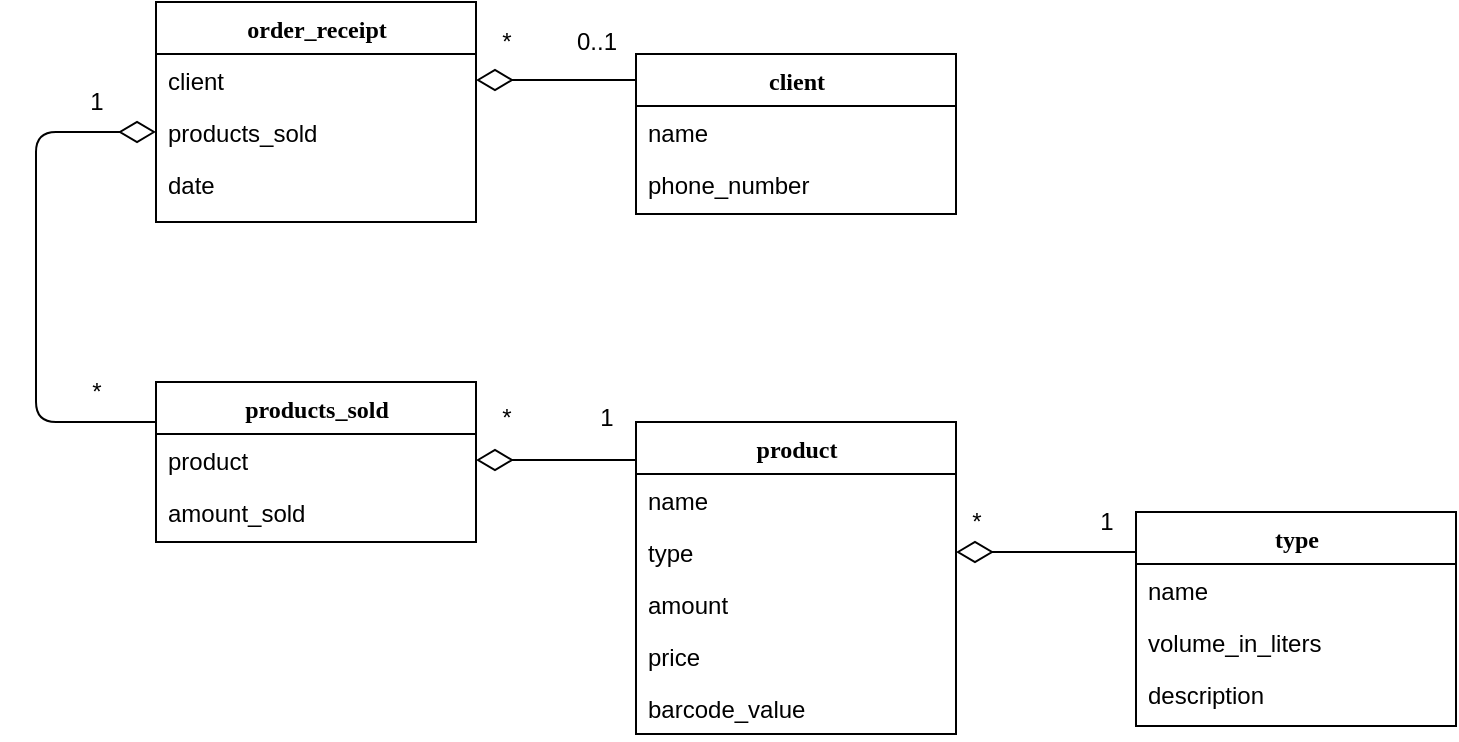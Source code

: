 <mxfile version="20.4.0" type="device"><diagram name="Page-1" id="9f46799a-70d6-7492-0946-bef42562c5a5"><mxGraphModel dx="2031" dy="1074" grid="1" gridSize="10" guides="1" tooltips="1" connect="1" arrows="1" fold="1" page="1" pageScale="1" pageWidth="1100" pageHeight="850" background="none" math="0" shadow="0"><root><mxCell id="0"/><mxCell id="1" parent="0"/><mxCell id="vJSywBXsBDDC7PegNd76-1" value="product" style="swimlane;html=1;fontStyle=1;align=center;verticalAlign=top;childLayout=stackLayout;horizontal=1;startSize=26;horizontalStack=0;resizeParent=1;resizeLast=0;collapsible=1;marginBottom=0;swimlaneFillColor=#ffffff;rounded=0;shadow=0;comic=0;labelBackgroundColor=none;strokeWidth=1;fillColor=none;fontFamily=Verdana;fontSize=12" vertex="1" parent="1"><mxGeometry x="330" y="240" width="160" height="156" as="geometry"/></mxCell><mxCell id="vJSywBXsBDDC7PegNd76-2" value="name" style="text;html=1;strokeColor=none;fillColor=none;align=left;verticalAlign=top;spacingLeft=4;spacingRight=4;whiteSpace=wrap;overflow=hidden;rotatable=0;points=[[0,0.5],[1,0.5]];portConstraint=eastwest;" vertex="1" parent="vJSywBXsBDDC7PegNd76-1"><mxGeometry y="26" width="160" height="26" as="geometry"/></mxCell><mxCell id="vJSywBXsBDDC7PegNd76-3" value="type" style="text;html=1;strokeColor=none;fillColor=none;align=left;verticalAlign=top;spacingLeft=4;spacingRight=4;whiteSpace=wrap;overflow=hidden;rotatable=0;points=[[0,0.5],[1,0.5]];portConstraint=eastwest;" vertex="1" parent="vJSywBXsBDDC7PegNd76-1"><mxGeometry y="52" width="160" height="26" as="geometry"/></mxCell><mxCell id="vJSywBXsBDDC7PegNd76-4" value="amount" style="text;html=1;strokeColor=none;fillColor=none;align=left;verticalAlign=top;spacingLeft=4;spacingRight=4;whiteSpace=wrap;overflow=hidden;rotatable=0;points=[[0,0.5],[1,0.5]];portConstraint=eastwest;" vertex="1" parent="vJSywBXsBDDC7PegNd76-1"><mxGeometry y="78" width="160" height="26" as="geometry"/></mxCell><mxCell id="vJSywBXsBDDC7PegNd76-5" value="price" style="text;html=1;strokeColor=none;fillColor=none;align=left;verticalAlign=top;spacingLeft=4;spacingRight=4;whiteSpace=wrap;overflow=hidden;rotatable=0;points=[[0,0.5],[1,0.5]];portConstraint=eastwest;" vertex="1" parent="vJSywBXsBDDC7PegNd76-1"><mxGeometry y="104" width="160" height="26" as="geometry"/></mxCell><mxCell id="vJSywBXsBDDC7PegNd76-13" value="barcode_value" style="text;html=1;strokeColor=none;fillColor=none;align=left;verticalAlign=top;spacingLeft=4;spacingRight=4;whiteSpace=wrap;overflow=hidden;rotatable=0;points=[[0,0.5],[1,0.5]];portConstraint=eastwest;" vertex="1" parent="vJSywBXsBDDC7PegNd76-1"><mxGeometry y="130" width="160" height="26" as="geometry"/></mxCell><mxCell id="vJSywBXsBDDC7PegNd76-9" value="type" style="swimlane;html=1;fontStyle=1;align=center;verticalAlign=top;childLayout=stackLayout;horizontal=1;startSize=26;horizontalStack=0;resizeParent=1;resizeLast=0;collapsible=1;marginBottom=0;swimlaneFillColor=#ffffff;rounded=0;shadow=0;comic=0;labelBackgroundColor=none;strokeWidth=1;fillColor=none;fontFamily=Verdana;fontSize=12" vertex="1" parent="1"><mxGeometry x="580" y="285" width="160" height="107" as="geometry"/></mxCell><mxCell id="vJSywBXsBDDC7PegNd76-10" value="name" style="text;html=1;strokeColor=none;fillColor=none;align=left;verticalAlign=top;spacingLeft=4;spacingRight=4;whiteSpace=wrap;overflow=hidden;rotatable=0;points=[[0,0.5],[1,0.5]];portConstraint=eastwest;" vertex="1" parent="vJSywBXsBDDC7PegNd76-9"><mxGeometry y="26" width="160" height="26" as="geometry"/></mxCell><mxCell id="vJSywBXsBDDC7PegNd76-11" value="volume_in_liters" style="text;html=1;strokeColor=none;fillColor=none;align=left;verticalAlign=top;spacingLeft=4;spacingRight=4;whiteSpace=wrap;overflow=hidden;rotatable=0;points=[[0,0.5],[1,0.5]];portConstraint=eastwest;" vertex="1" parent="vJSywBXsBDDC7PegNd76-9"><mxGeometry y="52" width="160" height="26" as="geometry"/></mxCell><mxCell id="vJSywBXsBDDC7PegNd76-12" value="description" style="text;html=1;strokeColor=none;fillColor=none;align=left;verticalAlign=top;spacingLeft=4;spacingRight=4;whiteSpace=wrap;overflow=hidden;rotatable=0;points=[[0,0.5],[1,0.5]];portConstraint=eastwest;" vertex="1" parent="vJSywBXsBDDC7PegNd76-9"><mxGeometry y="78" width="160" height="26" as="geometry"/></mxCell><mxCell id="vJSywBXsBDDC7PegNd76-14" style="edgeStyle=elbowEdgeStyle;html=1;labelBackgroundColor=none;startFill=0;startSize=8;endArrow=diamondThin;endFill=0;endSize=16;fontFamily=Verdana;fontSize=12;elbow=vertical;entryX=1;entryY=0.5;entryDx=0;entryDy=0;" edge="1" parent="1" source="vJSywBXsBDDC7PegNd76-9" target="vJSywBXsBDDC7PegNd76-3"><mxGeometry relative="1" as="geometry"><mxPoint x="560" y="457" as="sourcePoint"/><mxPoint x="740" y="457" as="targetPoint"/></mxGeometry></mxCell><mxCell id="vJSywBXsBDDC7PegNd76-15" value="*" style="text;html=1;align=center;verticalAlign=middle;resizable=0;points=[];autosize=1;strokeColor=none;fillColor=none;" vertex="1" parent="1"><mxGeometry x="485" y="275" width="30" height="30" as="geometry"/></mxCell><mxCell id="vJSywBXsBDDC7PegNd76-16" value="1" style="text;html=1;align=center;verticalAlign=middle;resizable=0;points=[];autosize=1;strokeColor=none;fillColor=none;" vertex="1" parent="1"><mxGeometry x="550" y="275" width="30" height="30" as="geometry"/></mxCell><mxCell id="vJSywBXsBDDC7PegNd76-17" value="order_receipt" style="swimlane;html=1;fontStyle=1;align=center;verticalAlign=top;childLayout=stackLayout;horizontal=1;startSize=26;horizontalStack=0;resizeParent=1;resizeLast=0;collapsible=1;marginBottom=0;swimlaneFillColor=#ffffff;rounded=0;shadow=0;comic=0;labelBackgroundColor=none;strokeWidth=1;fillColor=none;fontFamily=Verdana;fontSize=12" vertex="1" parent="1"><mxGeometry x="90" y="30" width="160" height="110" as="geometry"/></mxCell><mxCell id="vJSywBXsBDDC7PegNd76-18" value="client" style="text;html=1;strokeColor=none;fillColor=none;align=left;verticalAlign=top;spacingLeft=4;spacingRight=4;whiteSpace=wrap;overflow=hidden;rotatable=0;points=[[0,0.5],[1,0.5]];portConstraint=eastwest;" vertex="1" parent="vJSywBXsBDDC7PegNd76-17"><mxGeometry y="26" width="160" height="26" as="geometry"/></mxCell><mxCell id="vJSywBXsBDDC7PegNd76-19" value="products_sold" style="text;html=1;strokeColor=none;fillColor=none;align=left;verticalAlign=top;spacingLeft=4;spacingRight=4;whiteSpace=wrap;overflow=hidden;rotatable=0;points=[[0,0.5],[1,0.5]];portConstraint=eastwest;" vertex="1" parent="vJSywBXsBDDC7PegNd76-17"><mxGeometry y="52" width="160" height="26" as="geometry"/></mxCell><mxCell id="vJSywBXsBDDC7PegNd76-20" value="date" style="text;html=1;strokeColor=none;fillColor=none;align=left;verticalAlign=top;spacingLeft=4;spacingRight=4;whiteSpace=wrap;overflow=hidden;rotatable=0;points=[[0,0.5],[1,0.5]];portConstraint=eastwest;" vertex="1" parent="vJSywBXsBDDC7PegNd76-17"><mxGeometry y="78" width="160" height="26" as="geometry"/></mxCell><mxCell id="vJSywBXsBDDC7PegNd76-24" value="products_sold" style="swimlane;html=1;fontStyle=1;align=center;verticalAlign=top;childLayout=stackLayout;horizontal=1;startSize=26;horizontalStack=0;resizeParent=1;resizeLast=0;collapsible=1;marginBottom=0;swimlaneFillColor=#ffffff;rounded=0;shadow=0;comic=0;labelBackgroundColor=none;strokeWidth=1;fillColor=none;fontFamily=Verdana;fontSize=12" vertex="1" parent="1"><mxGeometry x="90" y="220" width="160" height="80" as="geometry"/></mxCell><mxCell id="vJSywBXsBDDC7PegNd76-25" value="product" style="text;html=1;strokeColor=none;fillColor=none;align=left;verticalAlign=top;spacingLeft=4;spacingRight=4;whiteSpace=wrap;overflow=hidden;rotatable=0;points=[[0,0.5],[1,0.5]];portConstraint=eastwest;" vertex="1" parent="vJSywBXsBDDC7PegNd76-24"><mxGeometry y="26" width="160" height="26" as="geometry"/></mxCell><mxCell id="vJSywBXsBDDC7PegNd76-27" value="amount_sold" style="text;html=1;strokeColor=none;fillColor=none;align=left;verticalAlign=top;spacingLeft=4;spacingRight=4;whiteSpace=wrap;overflow=hidden;rotatable=0;points=[[0,0.5],[1,0.5]];portConstraint=eastwest;" vertex="1" parent="vJSywBXsBDDC7PegNd76-24"><mxGeometry y="52" width="160" height="26" as="geometry"/></mxCell><mxCell id="vJSywBXsBDDC7PegNd76-30" style="edgeStyle=elbowEdgeStyle;html=1;labelBackgroundColor=none;startFill=0;startSize=8;endArrow=diamondThin;endFill=0;endSize=16;fontFamily=Verdana;fontSize=12;elbow=vertical;entryX=1;entryY=0.5;entryDx=0;entryDy=0;" edge="1" parent="1" source="vJSywBXsBDDC7PegNd76-1" target="vJSywBXsBDDC7PegNd76-25"><mxGeometry relative="1" as="geometry"><mxPoint x="220" y="340" as="sourcePoint"/><mxPoint x="310" y="340" as="targetPoint"/></mxGeometry></mxCell><mxCell id="vJSywBXsBDDC7PegNd76-31" value="*" style="text;html=1;align=center;verticalAlign=middle;resizable=0;points=[];autosize=1;strokeColor=none;fillColor=none;" vertex="1" parent="1"><mxGeometry x="250" y="223" width="30" height="30" as="geometry"/></mxCell><mxCell id="vJSywBXsBDDC7PegNd76-32" value="1" style="text;html=1;align=center;verticalAlign=middle;resizable=0;points=[];autosize=1;strokeColor=none;fillColor=none;" vertex="1" parent="1"><mxGeometry x="300" y="223" width="30" height="30" as="geometry"/></mxCell><mxCell id="vJSywBXsBDDC7PegNd76-33" style="edgeStyle=elbowEdgeStyle;html=1;labelBackgroundColor=none;startFill=0;startSize=8;endArrow=diamondThin;endFill=0;endSize=16;fontFamily=Verdana;fontSize=12;elbow=vertical;entryX=0;entryY=0.5;entryDx=0;entryDy=0;exitX=0;exitY=0.25;exitDx=0;exitDy=0;" edge="1" parent="1" source="vJSywBXsBDDC7PegNd76-24" target="vJSywBXsBDDC7PegNd76-19"><mxGeometry relative="1" as="geometry"><mxPoint x="110" y="380" as="sourcePoint"/><mxPoint x="30" y="380" as="targetPoint"/><Array as="points"><mxPoint x="30" y="100"/></Array></mxGeometry></mxCell><mxCell id="vJSywBXsBDDC7PegNd76-34" value="1" style="text;html=1;align=center;verticalAlign=middle;resizable=0;points=[];autosize=1;strokeColor=none;fillColor=none;" vertex="1" parent="1"><mxGeometry x="45" y="65" width="30" height="30" as="geometry"/></mxCell><mxCell id="vJSywBXsBDDC7PegNd76-35" value="*" style="text;html=1;align=center;verticalAlign=middle;resizable=0;points=[];autosize=1;strokeColor=none;fillColor=none;" vertex="1" parent="1"><mxGeometry x="45" y="210" width="30" height="30" as="geometry"/></mxCell><mxCell id="vJSywBXsBDDC7PegNd76-36" value="client" style="swimlane;html=1;fontStyle=1;align=center;verticalAlign=top;childLayout=stackLayout;horizontal=1;startSize=26;horizontalStack=0;resizeParent=1;resizeLast=0;collapsible=1;marginBottom=0;swimlaneFillColor=#ffffff;rounded=0;shadow=0;comic=0;labelBackgroundColor=none;strokeWidth=1;fillColor=none;fontFamily=Verdana;fontSize=12" vertex="1" parent="1"><mxGeometry x="330" y="56" width="160" height="80" as="geometry"/></mxCell><mxCell id="vJSywBXsBDDC7PegNd76-37" value="name" style="text;html=1;strokeColor=none;fillColor=none;align=left;verticalAlign=top;spacingLeft=4;spacingRight=4;whiteSpace=wrap;overflow=hidden;rotatable=0;points=[[0,0.5],[1,0.5]];portConstraint=eastwest;" vertex="1" parent="vJSywBXsBDDC7PegNd76-36"><mxGeometry y="26" width="160" height="26" as="geometry"/></mxCell><mxCell id="vJSywBXsBDDC7PegNd76-38" value="phone_number" style="text;html=1;strokeColor=none;fillColor=none;align=left;verticalAlign=top;spacingLeft=4;spacingRight=4;whiteSpace=wrap;overflow=hidden;rotatable=0;points=[[0,0.5],[1,0.5]];portConstraint=eastwest;" vertex="1" parent="vJSywBXsBDDC7PegNd76-36"><mxGeometry y="52" width="160" height="26" as="geometry"/></mxCell><mxCell id="vJSywBXsBDDC7PegNd76-40" style="edgeStyle=elbowEdgeStyle;html=1;labelBackgroundColor=none;startFill=0;startSize=8;endArrow=diamondThin;endFill=0;endSize=16;fontFamily=Verdana;fontSize=12;elbow=vertical;entryX=1;entryY=0.5;entryDx=0;entryDy=0;" edge="1" parent="1" source="vJSywBXsBDDC7PegNd76-36" target="vJSywBXsBDDC7PegNd76-18"><mxGeometry relative="1" as="geometry"><mxPoint x="360" y="171" as="sourcePoint"/><mxPoint x="280" y="171" as="targetPoint"/></mxGeometry></mxCell><mxCell id="vJSywBXsBDDC7PegNd76-41" value="*" style="text;html=1;align=center;verticalAlign=middle;resizable=0;points=[];autosize=1;strokeColor=none;fillColor=none;" vertex="1" parent="1"><mxGeometry x="250" y="35" width="30" height="30" as="geometry"/></mxCell><mxCell id="vJSywBXsBDDC7PegNd76-42" value="0..1" style="text;html=1;align=center;verticalAlign=middle;resizable=0;points=[];autosize=1;strokeColor=none;fillColor=none;" vertex="1" parent="1"><mxGeometry x="290" y="35" width="40" height="30" as="geometry"/></mxCell></root></mxGraphModel></diagram></mxfile>